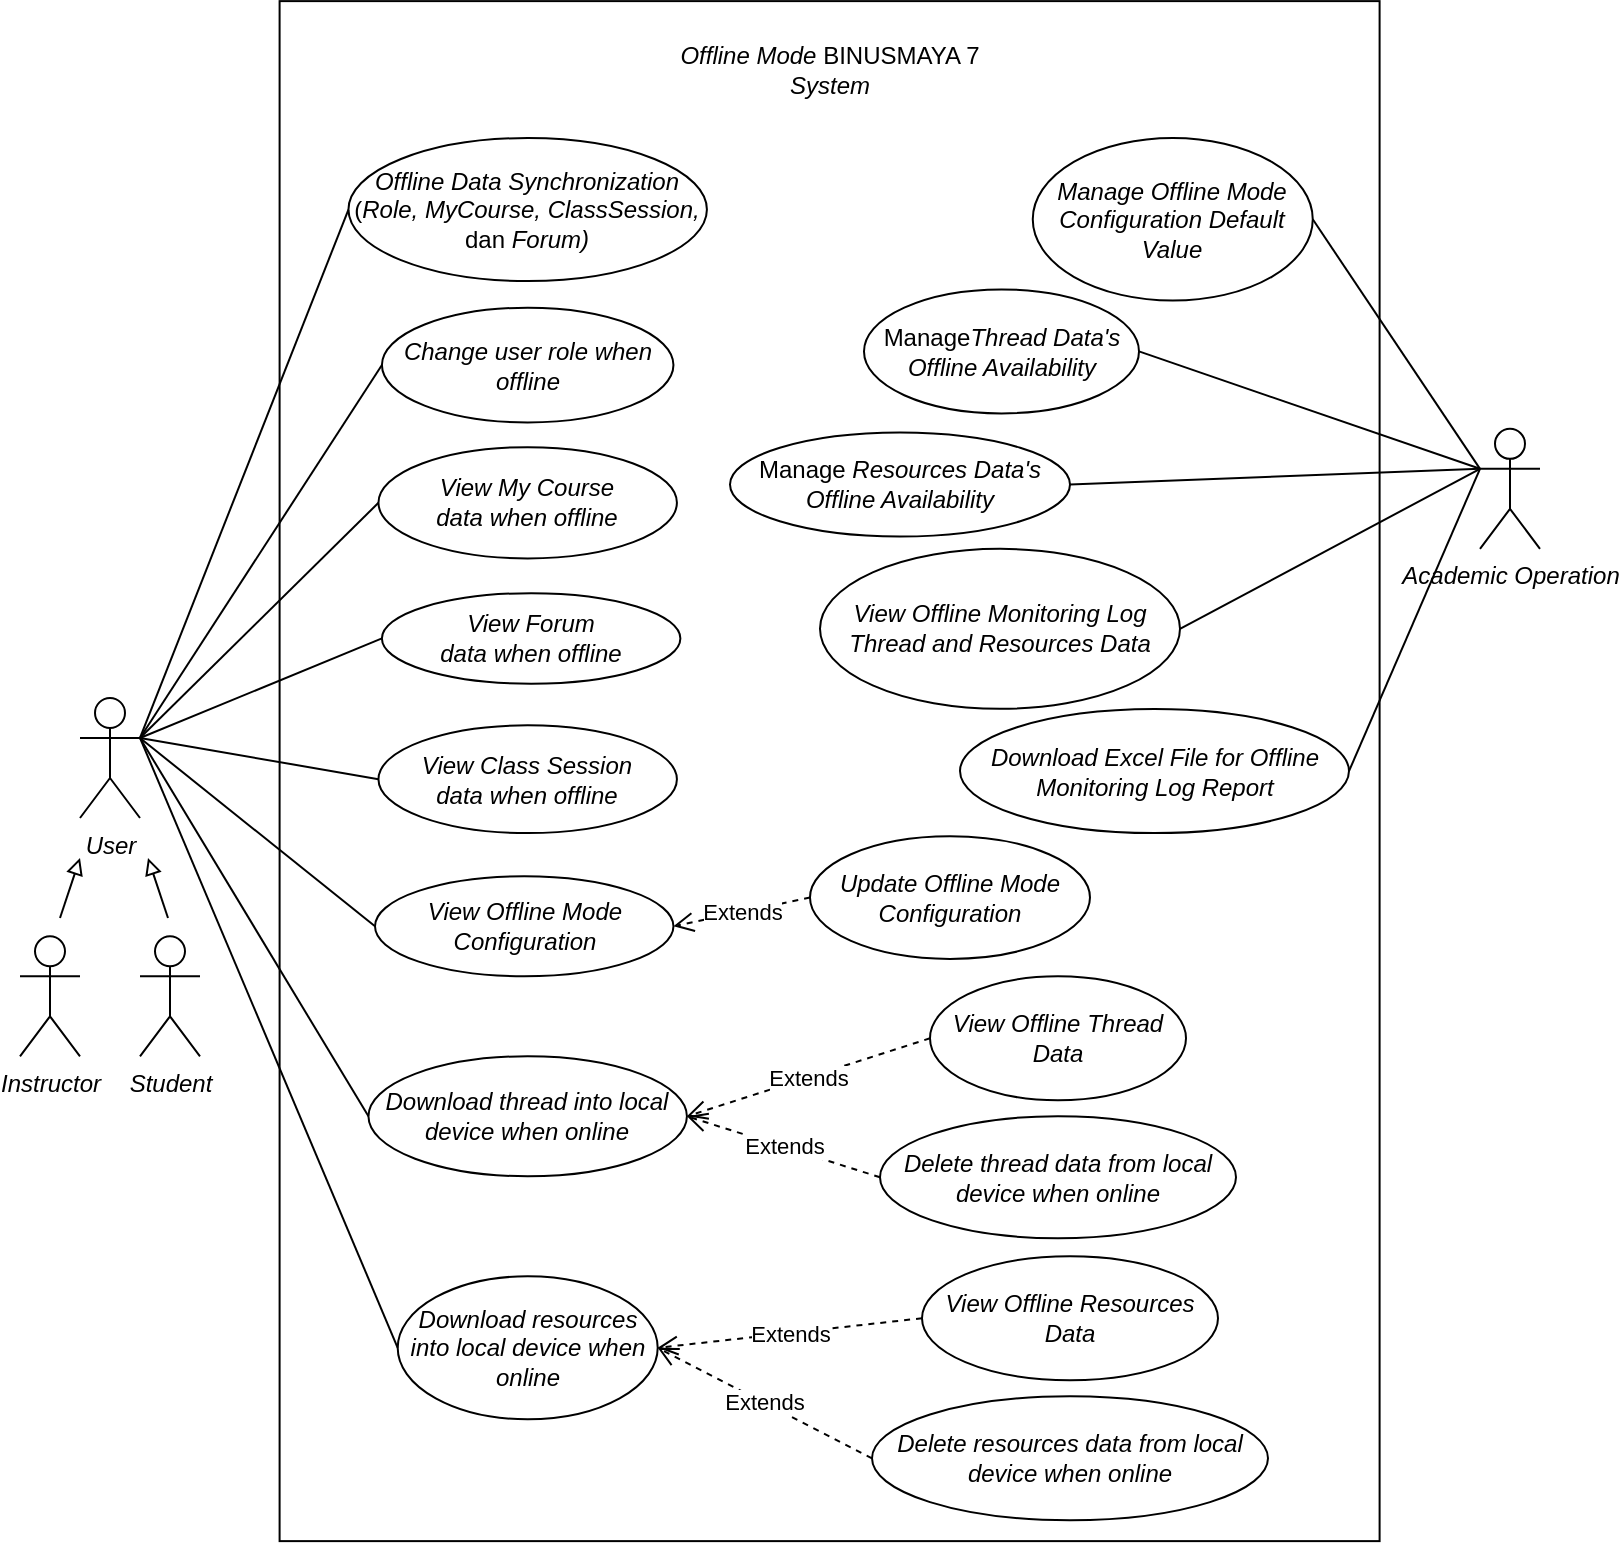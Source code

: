 <mxfile version="20.8.1" type="github">
  <diagram id="KW3WOMyOpie78aPgWBkR" name="Page-1">
    <mxGraphModel dx="1105" dy="1712" grid="1" gridSize="10" guides="1" tooltips="1" connect="1" arrows="1" fold="1" page="1" pageScale="1" pageWidth="850" pageHeight="1100" math="0" shadow="0">
      <root>
        <mxCell id="0" />
        <mxCell id="1" parent="0" />
        <mxCell id="C2JzApIpA7sHAra7oiWG-2" value="" style="rounded=0;whiteSpace=wrap;html=1;flipH=1;" parent="1" vertex="1">
          <mxGeometry x="149.8" y="-958.44" width="550" height="770" as="geometry" />
        </mxCell>
        <mxCell id="C2JzApIpA7sHAra7oiWG-3" value="&lt;i&gt;Offline Mode &lt;/i&gt;BINUSMAYA 7 &lt;i&gt;System&lt;/i&gt;" style="text;html=1;strokeColor=none;fillColor=none;align=center;verticalAlign=middle;whiteSpace=wrap;rounded=0;flipH=1;" parent="1" vertex="1">
          <mxGeometry x="345" y="-950" width="159.6" height="51.09" as="geometry" />
        </mxCell>
        <mxCell id="bomjBY0PlpRP2bcYB_qp-153" value="&lt;i&gt;User&lt;/i&gt;" style="shape=umlActor;verticalLabelPosition=bottom;verticalAlign=top;html=1;outlineConnect=0;" vertex="1" parent="1">
          <mxGeometry x="50" y="-610.0" width="30" height="60" as="geometry" />
        </mxCell>
        <mxCell id="bomjBY0PlpRP2bcYB_qp-154" value="&lt;i&gt;Offline Data Synchronization&lt;/i&gt;&lt;br&gt;(&lt;i&gt;Role, MyCourse, ClassSession, &lt;/i&gt;dan&lt;i&gt;&amp;nbsp;Forum)&lt;/i&gt;" style="ellipse;whiteSpace=wrap;html=1;" vertex="1" parent="1">
          <mxGeometry x="184.23" y="-890.0" width="179.23" height="71.522" as="geometry" />
        </mxCell>
        <mxCell id="bomjBY0PlpRP2bcYB_qp-155" value="&lt;i&gt;View&amp;nbsp;Offline Mode Configuration&lt;/i&gt;" style="ellipse;whiteSpace=wrap;html=1;" vertex="1" parent="1">
          <mxGeometry x="197.5" y="-520.86" width="149.23" height="50" as="geometry" />
        </mxCell>
        <mxCell id="bomjBY0PlpRP2bcYB_qp-156" value="&lt;i&gt;Change user role when offline&lt;/i&gt;" style="ellipse;whiteSpace=wrap;html=1;" vertex="1" parent="1">
          <mxGeometry x="200.96" y="-805.17" width="145.77" height="57.39" as="geometry" />
        </mxCell>
        <mxCell id="bomjBY0PlpRP2bcYB_qp-157" value="&lt;i&gt;View My Course data&amp;nbsp;when&amp;nbsp;offline&lt;/i&gt;" style="ellipse;whiteSpace=wrap;html=1;" vertex="1" parent="1">
          <mxGeometry x="199.23" y="-735.43" width="149.23" height="55.65" as="geometry" />
        </mxCell>
        <mxCell id="bomjBY0PlpRP2bcYB_qp-158" value="&lt;i style=&quot;border-color: var(--border-color);&quot;&gt;View&amp;nbsp;Class Session data&amp;nbsp;when&amp;nbsp;offline&lt;/i&gt;" style="ellipse;whiteSpace=wrap;html=1;" vertex="1" parent="1">
          <mxGeometry x="199.23" y="-596.35" width="149.23" height="53.91" as="geometry" />
        </mxCell>
        <mxCell id="bomjBY0PlpRP2bcYB_qp-159" value="&lt;i style=&quot;border-color: var(--border-color);&quot;&gt;View&amp;nbsp;Forum data&amp;nbsp;when&amp;nbsp;offline&lt;/i&gt;" style="ellipse;whiteSpace=wrap;html=1;" vertex="1" parent="1">
          <mxGeometry x="200.96" y="-662.4" width="149.23" height="45.24" as="geometry" />
        </mxCell>
        <mxCell id="bomjBY0PlpRP2bcYB_qp-160" value="&lt;i&gt;Download t&lt;span style=&quot;border-color: var(--border-color);&quot;&gt;hread into&amp;nbsp;&lt;/span&gt;local device when&amp;nbsp;&lt;span style=&quot;border-color: var(--border-color);&quot;&gt;online&lt;/span&gt;&lt;/i&gt;" style="ellipse;whiteSpace=wrap;html=1;" vertex="1" parent="1">
          <mxGeometry x="194.23" y="-430.86" width="159.23" height="60" as="geometry" />
        </mxCell>
        <mxCell id="bomjBY0PlpRP2bcYB_qp-161" value="&lt;i&gt;Download r&lt;span style=&quot;border-color: var(--border-color);&quot;&gt;esources into local device when online&lt;/span&gt;&lt;/i&gt;" style="ellipse;whiteSpace=wrap;html=1;" vertex="1" parent="1">
          <mxGeometry x="208.848" y="-320.859" width="130" height="71.522" as="geometry" />
        </mxCell>
        <mxCell id="bomjBY0PlpRP2bcYB_qp-162" value="&lt;i&gt;Update Offline Mode Configuration&lt;/i&gt;" style="ellipse;whiteSpace=wrap;html=1;" vertex="1" parent="1">
          <mxGeometry x="414.995" y="-540.861" width="140" height="61.304" as="geometry" />
        </mxCell>
        <mxCell id="bomjBY0PlpRP2bcYB_qp-163" value="&lt;i&gt;Manage Offline Mode Configuration Default Value&lt;/i&gt;" style="ellipse;whiteSpace=wrap;html=1;" vertex="1" parent="1">
          <mxGeometry x="526.38" y="-890" width="140" height="81.3" as="geometry" />
        </mxCell>
        <mxCell id="bomjBY0PlpRP2bcYB_qp-164" value="Extends" style="endArrow=open;endSize=8;endFill=0;html=1;rounded=0;dashed=1;exitX=0;exitY=0.5;exitDx=0;exitDy=0;strokeWidth=1;entryX=1;entryY=0.5;entryDx=0;entryDy=0;" edge="1" parent="1" source="bomjBY0PlpRP2bcYB_qp-162" target="bomjBY0PlpRP2bcYB_qp-155">
          <mxGeometry width="160" relative="1" as="geometry">
            <mxPoint x="195" y="-195.643" as="sourcePoint" />
            <mxPoint x="355" y="-195.643" as="targetPoint" />
          </mxGeometry>
        </mxCell>
        <mxCell id="bomjBY0PlpRP2bcYB_qp-165" value="&lt;i&gt;&lt;span style=&quot;border-color: var(--border-color);&quot;&gt;View&amp;nbsp;&lt;/span&gt;&lt;span style=&quot;border-color: var(--border-color);&quot;&gt;Offline Thread Data&lt;/span&gt;&lt;/i&gt;" style="ellipse;whiteSpace=wrap;html=1;" vertex="1" parent="1">
          <mxGeometry x="475" y="-470.86" width="128" height="62" as="geometry" />
        </mxCell>
        <mxCell id="bomjBY0PlpRP2bcYB_qp-166" value="&lt;i&gt;View&amp;nbsp;&lt;span style=&quot;border-color: var(--border-color);&quot;&gt;Offline&amp;nbsp;Resources Data&lt;/span&gt;&lt;/i&gt;" style="ellipse;whiteSpace=wrap;html=1;" vertex="1" parent="1">
          <mxGeometry x="471" y="-330.86" width="148" height="62" as="geometry" />
        </mxCell>
        <mxCell id="bomjBY0PlpRP2bcYB_qp-167" value="&lt;i&gt;Delete thread data from local device when online&lt;/i&gt;" style="ellipse;whiteSpace=wrap;html=1;" vertex="1" parent="1">
          <mxGeometry x="450" y="-400.86" width="178" height="61" as="geometry" />
        </mxCell>
        <mxCell id="bomjBY0PlpRP2bcYB_qp-168" value="Extends" style="endArrow=open;endSize=8;endFill=0;html=1;rounded=0;dashed=1;exitX=0;exitY=0.5;exitDx=0;exitDy=0;entryX=1;entryY=0.5;entryDx=0;entryDy=0;strokeWidth=1;" edge="1" parent="1" source="bomjBY0PlpRP2bcYB_qp-165" target="bomjBY0PlpRP2bcYB_qp-160">
          <mxGeometry width="160" relative="1" as="geometry">
            <mxPoint x="250.005" y="-404.773" as="sourcePoint" />
            <mxPoint x="123.591" y="-558.851" as="targetPoint" />
          </mxGeometry>
        </mxCell>
        <mxCell id="bomjBY0PlpRP2bcYB_qp-169" value="Extends" style="endArrow=open;endSize=8;endFill=0;html=1;rounded=0;dashed=1;exitX=0;exitY=0.5;exitDx=0;exitDy=0;entryX=1;entryY=0.5;entryDx=0;entryDy=0;strokeWidth=1;" edge="1" parent="1" source="bomjBY0PlpRP2bcYB_qp-167" target="bomjBY0PlpRP2bcYB_qp-160">
          <mxGeometry width="160" relative="1" as="geometry">
            <mxPoint x="361.995" y="-339.863" as="sourcePoint" />
            <mxPoint x="160.769" y="-305.096" as="targetPoint" />
          </mxGeometry>
        </mxCell>
        <mxCell id="bomjBY0PlpRP2bcYB_qp-170" value="Delete r&lt;span&gt;esources data from local device&amp;nbsp;&lt;/span&gt;when&amp;nbsp;&lt;span&gt;online&lt;/span&gt;" style="ellipse;whiteSpace=wrap;html=1;fontStyle=2" vertex="1" parent="1">
          <mxGeometry x="446" y="-260.86" width="198" height="62" as="geometry" />
        </mxCell>
        <mxCell id="bomjBY0PlpRP2bcYB_qp-171" value="Extends" style="endArrow=open;endSize=8;endFill=0;html=1;rounded=0;dashed=1;exitX=0;exitY=0.5;exitDx=0;exitDy=0;entryX=1;entryY=0.5;entryDx=0;entryDy=0;strokeWidth=1;" edge="1" parent="1" source="bomjBY0PlpRP2bcYB_qp-166" target="bomjBY0PlpRP2bcYB_qp-161">
          <mxGeometry width="160" relative="1" as="geometry">
            <mxPoint x="366.995" y="-79.863" as="sourcePoint" />
            <mxPoint x="165.769" y="-45.096" as="targetPoint" />
          </mxGeometry>
        </mxCell>
        <mxCell id="bomjBY0PlpRP2bcYB_qp-172" value="Extends" style="endArrow=open;endSize=8;endFill=0;html=1;rounded=0;dashed=1;exitX=0;exitY=0.5;exitDx=0;exitDy=0;entryX=1;entryY=0.5;entryDx=0;entryDy=0;strokeWidth=1;" edge="1" parent="1" source="bomjBY0PlpRP2bcYB_qp-170" target="bomjBY0PlpRP2bcYB_qp-161">
          <mxGeometry width="160" relative="1" as="geometry">
            <mxPoint x="366.995" y="60.137" as="sourcePoint" />
            <mxPoint x="164.998" y="101.752" as="targetPoint" />
          </mxGeometry>
        </mxCell>
        <mxCell id="bomjBY0PlpRP2bcYB_qp-173" value="Manage&lt;i&gt;Thread Data&#39;s Offline Availability&lt;/i&gt;" style="ellipse;whiteSpace=wrap;html=1;" vertex="1" parent="1">
          <mxGeometry x="442" y="-814.31" width="137.5" height="62" as="geometry" />
        </mxCell>
        <mxCell id="bomjBY0PlpRP2bcYB_qp-174" value="Manage&amp;nbsp;&lt;i&gt;Resources Data&#39;s Offline Availability&lt;/i&gt;" style="ellipse;whiteSpace=wrap;html=1;" vertex="1" parent="1">
          <mxGeometry x="375" y="-742.74" width="170" height="52" as="geometry" />
        </mxCell>
        <mxCell id="bomjBY0PlpRP2bcYB_qp-175" value="&lt;i&gt;View Offline Monitoring Log Thread and Resources Data&lt;/i&gt;" style="ellipse;whiteSpace=wrap;html=1;" vertex="1" parent="1">
          <mxGeometry x="420" y="-684.57" width="180" height="80" as="geometry" />
        </mxCell>
        <mxCell id="bomjBY0PlpRP2bcYB_qp-176" value="Download Excel File for Offline Monitoring Log Report" style="ellipse;whiteSpace=wrap;html=1;fontStyle=2" vertex="1" parent="1">
          <mxGeometry x="490" y="-604.44" width="194.5" height="62" as="geometry" />
        </mxCell>
        <mxCell id="bomjBY0PlpRP2bcYB_qp-177" value="&lt;i&gt;Academic Operation&lt;/i&gt;" style="shape=umlActor;verticalLabelPosition=bottom;verticalAlign=top;html=1;outlineConnect=0;" vertex="1" parent="1">
          <mxGeometry x="750" y="-744.57" width="30" height="60" as="geometry" />
        </mxCell>
        <mxCell id="bomjBY0PlpRP2bcYB_qp-178" style="edgeStyle=none;rounded=0;orthogonalLoop=1;jettySize=auto;html=1;entryX=1;entryY=0.5;entryDx=0;entryDy=0;endArrow=none;endFill=0;exitX=0;exitY=0.333;exitDx=0;exitDy=0;exitPerimeter=0;" edge="1" parent="1" source="bomjBY0PlpRP2bcYB_qp-177" target="bomjBY0PlpRP2bcYB_qp-163">
          <mxGeometry relative="1" as="geometry">
            <mxPoint x="726.01" y="-689.81" as="sourcePoint" />
            <mxPoint x="178.002" y="-505.18" as="targetPoint" />
          </mxGeometry>
        </mxCell>
        <mxCell id="bomjBY0PlpRP2bcYB_qp-179" style="edgeStyle=none;rounded=0;orthogonalLoop=1;jettySize=auto;html=1;entryX=1;entryY=0.5;entryDx=0;entryDy=0;endArrow=none;endFill=0;exitX=0;exitY=0.333;exitDx=0;exitDy=0;exitPerimeter=0;" edge="1" parent="1" source="bomjBY0PlpRP2bcYB_qp-177" target="bomjBY0PlpRP2bcYB_qp-174">
          <mxGeometry relative="1" as="geometry">
            <mxPoint x="818" y="-728.92" as="sourcePoint" />
            <mxPoint x="642.995" y="-517.923" as="targetPoint" />
          </mxGeometry>
        </mxCell>
        <mxCell id="bomjBY0PlpRP2bcYB_qp-180" style="edgeStyle=none;rounded=0;orthogonalLoop=1;jettySize=auto;html=1;entryX=1;entryY=0.5;entryDx=0;entryDy=0;endArrow=none;endFill=0;exitX=0;exitY=0.333;exitDx=0;exitDy=0;exitPerimeter=0;" edge="1" parent="1" source="bomjBY0PlpRP2bcYB_qp-177" target="bomjBY0PlpRP2bcYB_qp-176">
          <mxGeometry relative="1" as="geometry">
            <mxPoint x="828" y="-718.92" as="sourcePoint" />
            <mxPoint x="675.5" y="-356.4" as="targetPoint" />
          </mxGeometry>
        </mxCell>
        <mxCell id="bomjBY0PlpRP2bcYB_qp-181" style="edgeStyle=none;rounded=0;orthogonalLoop=1;jettySize=auto;html=1;entryX=1;entryY=0.5;entryDx=0;entryDy=0;endArrow=none;endFill=0;exitX=0;exitY=0.333;exitDx=0;exitDy=0;exitPerimeter=0;" edge="1" parent="1" source="bomjBY0PlpRP2bcYB_qp-177" target="bomjBY0PlpRP2bcYB_qp-175">
          <mxGeometry relative="1" as="geometry">
            <mxPoint x="808" y="-738.92" as="sourcePoint" />
            <mxPoint x="650.5" y="-437.92" as="targetPoint" />
          </mxGeometry>
        </mxCell>
        <mxCell id="bomjBY0PlpRP2bcYB_qp-182" style="edgeStyle=none;rounded=0;orthogonalLoop=1;jettySize=auto;html=1;entryX=1;entryY=0.5;entryDx=0;entryDy=0;endArrow=none;endFill=0;exitX=0;exitY=0.333;exitDx=0;exitDy=0;exitPerimeter=0;" edge="1" parent="1" source="bomjBY0PlpRP2bcYB_qp-177" target="bomjBY0PlpRP2bcYB_qp-173">
          <mxGeometry relative="1" as="geometry">
            <mxPoint x="808" y="-738.92" as="sourcePoint" />
            <mxPoint x="188.005" y="-492.181" as="targetPoint" />
          </mxGeometry>
        </mxCell>
        <mxCell id="bomjBY0PlpRP2bcYB_qp-183" style="rounded=0;orthogonalLoop=1;jettySize=auto;html=1;exitX=1;exitY=0.333;exitDx=0;exitDy=0;exitPerimeter=0;entryX=0;entryY=0.5;entryDx=0;entryDy=0;endArrow=none;endFill=0;" edge="1" parent="1" source="bomjBY0PlpRP2bcYB_qp-153" target="bomjBY0PlpRP2bcYB_qp-154">
          <mxGeometry relative="1" as="geometry" />
        </mxCell>
        <mxCell id="bomjBY0PlpRP2bcYB_qp-184" style="edgeStyle=none;rounded=0;orthogonalLoop=1;jettySize=auto;html=1;exitX=1;exitY=0.333;exitDx=0;exitDy=0;exitPerimeter=0;entryX=0;entryY=0.5;entryDx=0;entryDy=0;endArrow=none;endFill=0;" edge="1" parent="1" source="bomjBY0PlpRP2bcYB_qp-153" target="bomjBY0PlpRP2bcYB_qp-156">
          <mxGeometry relative="1" as="geometry" />
        </mxCell>
        <mxCell id="bomjBY0PlpRP2bcYB_qp-185" style="edgeStyle=none;rounded=0;orthogonalLoop=1;jettySize=auto;html=1;exitX=1;exitY=0.333;exitDx=0;exitDy=0;exitPerimeter=0;entryX=0;entryY=0.5;entryDx=0;entryDy=0;endArrow=none;endFill=0;" edge="1" parent="1" source="bomjBY0PlpRP2bcYB_qp-153" target="bomjBY0PlpRP2bcYB_qp-158">
          <mxGeometry relative="1" as="geometry" />
        </mxCell>
        <mxCell id="bomjBY0PlpRP2bcYB_qp-186" style="edgeStyle=none;rounded=0;orthogonalLoop=1;jettySize=auto;html=1;exitX=1;exitY=0.333;exitDx=0;exitDy=0;exitPerimeter=0;entryX=0;entryY=0.5;entryDx=0;entryDy=0;endArrow=none;endFill=0;" edge="1" parent="1" source="bomjBY0PlpRP2bcYB_qp-153" target="bomjBY0PlpRP2bcYB_qp-157">
          <mxGeometry relative="1" as="geometry" />
        </mxCell>
        <mxCell id="bomjBY0PlpRP2bcYB_qp-187" style="edgeStyle=none;rounded=0;orthogonalLoop=1;jettySize=auto;html=1;exitX=1;exitY=0.333;exitDx=0;exitDy=0;exitPerimeter=0;entryX=0;entryY=0.5;entryDx=0;entryDy=0;endArrow=none;endFill=0;" edge="1" parent="1" source="bomjBY0PlpRP2bcYB_qp-153" target="bomjBY0PlpRP2bcYB_qp-159">
          <mxGeometry relative="1" as="geometry" />
        </mxCell>
        <mxCell id="bomjBY0PlpRP2bcYB_qp-188" style="edgeStyle=none;rounded=0;orthogonalLoop=1;jettySize=auto;html=1;exitX=1;exitY=0.333;exitDx=0;exitDy=0;exitPerimeter=0;entryX=0;entryY=0.5;entryDx=0;entryDy=0;endArrow=none;endFill=0;" edge="1" parent="1" source="bomjBY0PlpRP2bcYB_qp-153" target="bomjBY0PlpRP2bcYB_qp-160">
          <mxGeometry relative="1" as="geometry" />
        </mxCell>
        <mxCell id="bomjBY0PlpRP2bcYB_qp-189" style="edgeStyle=none;rounded=0;orthogonalLoop=1;jettySize=auto;html=1;exitX=1;exitY=0.333;exitDx=0;exitDy=0;exitPerimeter=0;entryX=0;entryY=0.5;entryDx=0;entryDy=0;endArrow=none;endFill=0;" edge="1" parent="1" source="bomjBY0PlpRP2bcYB_qp-153" target="bomjBY0PlpRP2bcYB_qp-155">
          <mxGeometry relative="1" as="geometry" />
        </mxCell>
        <mxCell id="bomjBY0PlpRP2bcYB_qp-190" style="edgeStyle=none;rounded=0;orthogonalLoop=1;jettySize=auto;html=1;exitX=1;exitY=0.333;exitDx=0;exitDy=0;exitPerimeter=0;entryX=0;entryY=0.5;entryDx=0;entryDy=0;endArrow=none;endFill=0;" edge="1" parent="1" source="bomjBY0PlpRP2bcYB_qp-153" target="bomjBY0PlpRP2bcYB_qp-161">
          <mxGeometry relative="1" as="geometry">
            <mxPoint x="125" y="-440.86" as="sourcePoint" />
            <mxPoint x="185.769" y="-125.86" as="targetPoint" />
          </mxGeometry>
        </mxCell>
        <mxCell id="bomjBY0PlpRP2bcYB_qp-192" value="&lt;i&gt;Instructor&lt;/i&gt;" style="shape=umlActor;verticalLabelPosition=bottom;verticalAlign=top;html=1;outlineConnect=0;" vertex="1" parent="1">
          <mxGeometry x="20" y="-490.86" width="30" height="60" as="geometry" />
        </mxCell>
        <mxCell id="bomjBY0PlpRP2bcYB_qp-195" value="&lt;i&gt;Student&lt;/i&gt;" style="shape=umlActor;verticalLabelPosition=bottom;verticalAlign=top;html=1;outlineConnect=0;" vertex="1" parent="1">
          <mxGeometry x="80" y="-490.86" width="30" height="60" as="geometry" />
        </mxCell>
        <mxCell id="bomjBY0PlpRP2bcYB_qp-196" value="" style="endArrow=block;html=1;rounded=0;endFill=0;" edge="1" parent="1">
          <mxGeometry width="50" height="50" relative="1" as="geometry">
            <mxPoint x="40" y="-500" as="sourcePoint" />
            <mxPoint x="50" y="-530" as="targetPoint" />
          </mxGeometry>
        </mxCell>
        <mxCell id="bomjBY0PlpRP2bcYB_qp-199" value="" style="endArrow=block;html=1;rounded=0;endFill=0;" edge="1" parent="1">
          <mxGeometry width="50" height="50" relative="1" as="geometry">
            <mxPoint x="94" y="-500" as="sourcePoint" />
            <mxPoint x="84" y="-530" as="targetPoint" />
          </mxGeometry>
        </mxCell>
      </root>
    </mxGraphModel>
  </diagram>
</mxfile>
